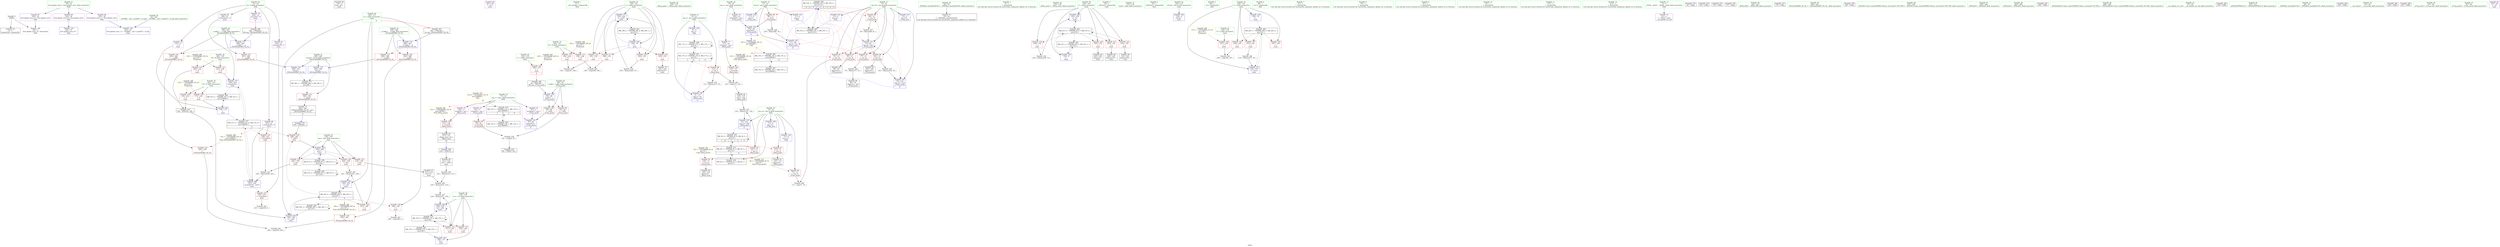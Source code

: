 digraph "SVFG" {
	label="SVFG";

	Node0x5621154bfc90 [shape=record,color=grey,label="{NodeID: 0\nNullPtr}"];
	Node0x5621154bfc90 -> Node0x5621154d77f0[style=solid];
	Node0x5621154bfc90 -> Node0x5621154dd3f0[style=solid];
	Node0x5621154d6580 [shape=record,color=red,label="{NodeID: 111\n243\<--144\n\<--R\nmain\n}"];
	Node0x5621154d6580 -> Node0x5621154de7a0[style=solid];
	Node0x5621154d4fd0 [shape=record,color=green,label="{NodeID: 28\n69\<--70\nv.addr\<--v.addr_field_insensitive\n_Z7mq_pushi\n}"];
	Node0x5621154d4fd0 -> Node0x5621154d6be0[style=solid];
	Node0x5621154d4fd0 -> Node0x5621154d6cb0[style=solid];
	Node0x5621154d4fd0 -> Node0x5621154dd760[style=solid];
	Node0x5621154dfee0 [shape=record,color=black,label="{NodeID: 388\n68 = PHI(186, )\n0th arg _Z7mq_pushi }"];
	Node0x5621154dfee0 -> Node0x5621154dd760[style=solid];
	Node0x5621154dcd50 [shape=record,color=red,label="{NodeID: 139\n295\<--294\n\<--\n_ZSt3minIiERKT_S2_S2_\n}"];
	Node0x5621154dcd50 -> Node0x5621154e4540[style=solid];
	Node0x5621154d78f0 [shape=record,color=black,label="{NodeID: 56\n135\<--9\nmain_ret\<--\nmain\n}"];
	Node0x5621154de530 [shape=record,color=blue,label="{NodeID: 167\n156\<--222\nx\<--sub\nmain\n}"];
	Node0x5621154de530 -> Node0x5621154ef170[style=dashed];
	Node0x5621154d8fe0 [shape=record,color=purple,label="{NodeID: 84\n261\<--28\n\<--.str.1\nmain\n}"];
	Node0x5621154cf3d0 [shape=record,color=green,label="{NodeID: 1\n7\<--1\n__dso_handle\<--dummyObj\nGlob }"];
	Node0x5621154d6650 [shape=record,color=red,label="{NodeID: 112\n182\<--146\n\<--N\nmain\n}"];
	Node0x5621154d6650 -> Node0x5621154e4cc0[style=solid];
	Node0x5621154d50a0 [shape=record,color=green,label="{NodeID: 29\n109\<--110\n_Z6mq_popv\<--_Z6mq_popv_field_insensitive\n}"];
	Node0x5621151ff510 [shape=record,color=black,label="{NodeID: 223\n196 = PHI(192, 194, )\n}"];
	Node0x5621151ff510 -> Node0x5621154de2c0[style=solid];
	Node0x5621154dce20 [shape=record,color=blue,label="{NodeID: 140\n8\<--9\nmq_a\<--\nGlob }"];
	Node0x5621154dce20 -> Node0x5621154f0070[style=dashed];
	Node0x5621154d79c0 [shape=record,color=black,label="{NodeID: 57\n43\<--44\n\<--_ZNSt8ios_base4InitD1Ev\nCan only get source location for instruction, argument, global var or function.}"];
	Node0x5621154edd70 [shape=record,color=black,label="{NodeID: 251\nMR_17V_4 = PHI(MR_17V_6, MR_17V_3, )\npts\{10 \}\n|{|<s2>11|<s3>11}}"];
	Node0x5621154edd70 -> Node0x5621154edd70[style=dashed];
	Node0x5621154edd70 -> Node0x5621154f0070[style=dashed];
	Node0x5621154edd70:s2 -> Node0x5621154d93b0[style=dashed,color=red];
	Node0x5621154edd70:s3 -> Node0x5621154ddc40[style=dashed,color=red];
	Node0x5621154de600 [shape=record,color=blue,label="{NodeID: 168\n227\<--229\narrayidx16\<--sub17\nmain\n}"];
	Node0x5621154de600 -> Node0x5621154dc7a0[style=dashed];
	Node0x5621154de600 -> Node0x5621154efb70[style=dashed];
	Node0x5621154d90b0 [shape=record,color=purple,label="{NodeID: 85\n324\<--30\nllvm.global_ctors_0\<--llvm.global_ctors\nGlob }"];
	Node0x5621154d90b0 -> Node0x5621154dd1f0[style=solid];
	Node0x5621154c42c0 [shape=record,color=green,label="{NodeID: 2\n9\<--1\n\<--dummyObj\nCan only get source location for instruction, argument, global var or function.}"];
	Node0x5621154f6d70 [shape=record,color=black,label="{NodeID: 279\nMR_13V_3 = PHI(MR_13V_4, MR_13V_2, )\npts\{180000 \}\n|{|<s1>8|<s2>8}}"];
	Node0x5621154f6d70 -> Node0x5621154f3080[style=dashed];
	Node0x5621154f6d70:s1 -> Node0x5621154d6d80[style=dashed,color=red];
	Node0x5621154f6d70:s2 -> Node0x5621154dd900[style=dashed,color=red];
	Node0x5621154d6720 [shape=record,color=red,label="{NodeID: 113\n189\<--146\n\<--N\nmain\n}"];
	Node0x5621154d6720 -> Node0x5621154e4b40[style=solid];
	Node0x5621154d51a0 [shape=record,color=green,label="{NodeID: 30\n125\<--126\n_Z6mq_maxv\<--_Z6mq_maxv_field_insensitive\n}"];
	Node0x5621154e2920 [shape=record,color=black,label="{NodeID: 224\n86 = PHI(87, 84, )\n}"];
	Node0x5621154dcef0 [shape=record,color=blue,label="{NodeID: 141\n11\<--9\nmq_b\<--\nGlob }"];
	Node0x5621154dcef0 -> Node0x5621154f3b70[style=dashed];
	Node0x5621154d7ac0 [shape=record,color=black,label="{NodeID: 58\n80\<--78\nidxprom\<--sub\n_Z7mq_pushi\n}"];
	Node0x5621154ee270 [shape=record,color=black,label="{NodeID: 252\nMR_4V_4 = PHI(MR_4V_6, MR_4V_3, )\npts\{14 \}\n|{|<s2>10|<s3>11|<s4>11|<s5>11}}"];
	Node0x5621154ee270 -> Node0x5621154ee270[style=dashed];
	Node0x5621154ee270 -> Node0x5621154f4f70[style=dashed];
	Node0x5621154ee270:s2 -> Node0x5621154f92e0[style=dashed,color=red];
	Node0x5621154ee270:s3 -> Node0x5621154d9620[style=dashed,color=red];
	Node0x5621154ee270:s4 -> Node0x5621154d96f0[style=dashed,color=red];
	Node0x5621154ee270:s5 -> Node0x5621154ddd10[style=dashed,color=red];
	Node0x5621154de6d0 [shape=record,color=blue,label="{NodeID: 169\n152\<--239\nj\<--inc\nmain\n}"];
	Node0x5621154de6d0 -> Node0x5621154eec70[style=dashed];
	Node0x5621154d91b0 [shape=record,color=purple,label="{NodeID: 86\n325\<--30\nllvm.global_ctors_1\<--llvm.global_ctors\nGlob }"];
	Node0x5621154d91b0 -> Node0x5621154dd2f0[style=solid];
	Node0x5621154c1d10 [shape=record,color=green,label="{NodeID: 3\n24\<--1\n_ZSt3cin\<--dummyObj\nGlob }"];
	Node0x5621154f7270 [shape=record,color=black,label="{NodeID: 280\nMR_15V_3 = PHI(MR_15V_4, MR_15V_2, )\npts\{200000 \}\n|{|<s1>8}}"];
	Node0x5621154f7270 -> Node0x5621154f3170[style=dashed];
	Node0x5621154f7270:s1 -> Node0x5621154ddb70[style=dashed,color=red];
	Node0x5621154d67f0 [shape=record,color=red,label="{NodeID: 114\n217\<--148\n\<--res\nmain\n}"];
	Node0x5621154d67f0 -> Node0x5621154e31c0[style=solid];
	Node0x5621154d52a0 [shape=record,color=green,label="{NodeID: 31\n133\<--134\nmain\<--main_field_insensitive\n}"];
	Node0x5621154e2ec0 [shape=record,color=grey,label="{NodeID: 225\n222 = Binary(221, 220, )\n}"];
	Node0x5621154e2ec0 -> Node0x5621154de530[style=solid];
	Node0x5621154dcff0 [shape=record,color=blue,label="{NodeID: 142\n13\<--9\nmq_va\<--\nGlob }"];
	Node0x5621154dcff0 -> Node0x5621154f0570[style=dashed];
	Node0x5621154d7b90 [shape=record,color=black,label="{NodeID: 59\n96\<--95\nidxprom2\<--\n_Z7mq_pushi\n}"];
	Node0x5621154de7a0 [shape=record,color=blue,label="{NodeID: 170\n246\<--243\narrayidx22\<--\nmain\n}"];
	Node0x5621154de7a0 -> Node0x5621154efb70[style=dashed];
	Node0x5621154de7a0 -> Node0x5621154f3670[style=dashed];
	Node0x5621154d92b0 [shape=record,color=purple,label="{NodeID: 87\n326\<--30\nllvm.global_ctors_2\<--llvm.global_ctors\nGlob }"];
	Node0x5621154d92b0 -> Node0x5621154dd3f0[style=solid];
	Node0x5621154c1420 [shape=record,color=green,label="{NodeID: 4\n25\<--1\n_ZSt4cout\<--dummyObj\nGlob }"];
	Node0x5621154dba50 [shape=record,color=red,label="{NodeID: 115\n263\<--148\n\<--res\nmain\n}"];
	Node0x5621154d53a0 [shape=record,color=green,label="{NodeID: 32\n136\<--137\nretval\<--retval_field_insensitive\nmain\n}"];
	Node0x5621154d53a0 -> Node0x5621154ddde0[style=solid];
	Node0x5621154e3040 [shape=record,color=grey,label="{NodeID: 226\n216 = Binary(212, 215, )\n}"];
	Node0x5621154e3040 -> Node0x5621154e31c0[style=solid];
	Node0x5621154dd0f0 [shape=record,color=blue,label="{NodeID: 143\n15\<--9\nmq_vb\<--\nGlob }"];
	Node0x5621154dd0f0 -> Node0x5621154f3b70[style=dashed];
	Node0x5621154d7c60 [shape=record,color=black,label="{NodeID: 60\n105\<--102\nidxprom5\<--\n_Z7mq_pushi\n}"];
	Node0x5621154eec70 [shape=record,color=black,label="{NodeID: 254\nMR_41V_5 = PHI(MR_41V_7, MR_41V_4, )\npts\{153 \}\n}"];
	Node0x5621154eec70 -> Node0x5621154dbde0[style=dashed];
	Node0x5621154eec70 -> Node0x5621154dbeb0[style=dashed];
	Node0x5621154eec70 -> Node0x5621154dbf80[style=dashed];
	Node0x5621154eec70 -> Node0x5621154dc050[style=dashed];
	Node0x5621154eec70 -> Node0x5621154de6d0[style=dashed];
	Node0x5621154eec70 -> Node0x5621154eec70[style=dashed];
	Node0x5621154eec70 -> Node0x5621154f1970[style=dashed];
	Node0x5621154de870 [shape=record,color=blue,label="{NodeID: 171\n150\<--250\ni\<--inc23\nmain\n}"];
	Node0x5621154de870 -> Node0x5621154dbae0[style=dashed];
	Node0x5621154de870 -> Node0x5621154dbb70[style=dashed];
	Node0x5621154de870 -> Node0x5621154dbc40[style=dashed];
	Node0x5621154de870 -> Node0x5621154dbd10[style=dashed];
	Node0x5621154de870 -> Node0x5621154de870[style=dashed];
	Node0x5621154de870 -> Node0x5621154f1470[style=dashed];
	Node0x5621154d93b0 [shape=record,color=red,label="{NodeID: 88\n112\<--8\n\<--mq_a\n_Z6mq_popv\n}"];
	Node0x5621154d93b0 -> Node0x5621154e3940[style=solid];
	Node0x5621154d93b0 -> Node0x5621154e4840[style=solid];
	Node0x5621154c14b0 [shape=record,color=green,label="{NodeID: 5\n26\<--1\n.str\<--dummyObj\nGlob }"];
	Node0x5621154f7c70 [shape=record,color=black,label="{NodeID: 282\nMR_53V_3 = PHI(MR_53V_4, MR_53V_2, )\npts\{12 16 \}\n|{|<s1>8|<s2>8|<s3>8|<s4>8|<s5>8|<s6>8|<s7>8|<s8>8|<s9>8}}"];
	Node0x5621154f7c70 -> Node0x5621154f3b70[style=dashed];
	Node0x5621154f7c70:s1 -> Node0x5621154d9480[style=dashed,color=red];
	Node0x5621154f7c70:s2 -> Node0x5621154d9890[style=dashed,color=red];
	Node0x5621154f7c70:s3 -> Node0x5621154d9960[style=dashed,color=red];
	Node0x5621154f7c70:s4 -> Node0x5621154d6970[style=dashed,color=red];
	Node0x5621154f7c70:s5 -> Node0x5621154d6a40[style=dashed,color=red];
	Node0x5621154f7c70:s6 -> Node0x5621154d6b10[style=dashed,color=red];
	Node0x5621154f7c70:s7 -> Node0x5621154dd830[style=dashed,color=red];
	Node0x5621154f7c70:s8 -> Node0x5621154dd9d0[style=dashed,color=red];
	Node0x5621154f7c70:s9 -> Node0x5621154ddaa0[style=dashed,color=red];
	Node0x5621154dbae0 [shape=record,color=red,label="{NodeID: 116\n181\<--150\n\<--i\nmain\n}"];
	Node0x5621154dbae0 -> Node0x5621154e4cc0[style=solid];
	Node0x5621154d5470 [shape=record,color=green,label="{NodeID: 33\n138\<--139\nT\<--T_field_insensitive\nmain\n}"];
	Node0x5621154d5470 -> Node0x5621154d6ff0[style=solid];
	Node0x5621154e31c0 [shape=record,color=grey,label="{NodeID: 227\n218 = Binary(217, 216, )\n}"];
	Node0x5621154e31c0 -> Node0x5621154de460[style=solid];
	Node0x5621154dd1f0 [shape=record,color=blue,label="{NodeID: 144\n324\<--31\nllvm.global_ctors_0\<--\nGlob }"];
	Node0x5621154d7d30 [shape=record,color=black,label="{NodeID: 61\n116\<--115\nidxprom\<--\n_Z6mq_popv\n}"];
	Node0x5621154ef170 [shape=record,color=black,label="{NodeID: 255\nMR_45V_5 = PHI(MR_45V_6, MR_45V_4, )\npts\{157 \}\n|{|<s6>9}}"];
	Node0x5621154ef170 -> Node0x5621154dc1f0[style=dashed];
	Node0x5621154ef170 -> Node0x5621154dc2c0[style=dashed];
	Node0x5621154ef170 -> Node0x5621154dc600[style=dashed];
	Node0x5621154ef170 -> Node0x5621154de2c0[style=dashed];
	Node0x5621154ef170 -> Node0x5621154de530[style=dashed];
	Node0x5621154ef170 -> Node0x5621154f1e70[style=dashed];
	Node0x5621154ef170:s6 -> Node0x5621154f8e50[style=dashed,color=red];
	Node0x5621154de940 [shape=record,color=blue,label="{NodeID: 172\n140\<--274\nt\<--inc31\nmain\n}"];
	Node0x5621154de940 -> Node0x5621154f0a70[style=dashed];
	Node0x5621154d9480 [shape=record,color=red,label="{NodeID: 89\n99\<--11\n\<--mq_b\n_Z7mq_pushi\n}"];
	Node0x5621154d9480 -> Node0x5621154ddb70[style=solid];
	Node0x5621154d9480 -> Node0x5621154e34c0[style=solid];
	Node0x5621154d3d50 [shape=record,color=green,label="{NodeID: 6\n28\<--1\n.str.1\<--dummyObj\nGlob }"];
	Node0x5621154dbb70 [shape=record,color=red,label="{NodeID: 117\n188\<--150\n\<--i\nmain\n}"];
	Node0x5621154dbb70 -> Node0x5621154e4b40[style=solid];
	Node0x5621154d5540 [shape=record,color=green,label="{NodeID: 34\n140\<--141\nt\<--t_field_insensitive\nmain\n}"];
	Node0x5621154d5540 -> Node0x5621154d70c0[style=solid];
	Node0x5621154d5540 -> Node0x5621154d6170[style=solid];
	Node0x5621154d5540 -> Node0x5621154d6240[style=solid];
	Node0x5621154d5540 -> Node0x5621154ddeb0[style=solid];
	Node0x5621154d5540 -> Node0x5621154de940[style=solid];
	Node0x5621154e3340 [shape=record,color=grey,label="{NodeID: 228\n78 = Binary(77, 79, )\n}"];
	Node0x5621154e3340 -> Node0x5621154d7ac0[style=solid];
	Node0x5621154dd2f0 [shape=record,color=blue,label="{NodeID: 145\n325\<--32\nllvm.global_ctors_1\<--_GLOBAL__sub_I_msg555_1_0.cpp\nGlob }"];
	Node0x5621154d7e00 [shape=record,color=black,label="{NodeID: 62\n120\<--119\nconv\<--cmp\n_Z6mq_popv\n}"];
	Node0x5621154d7e00 -> Node0x5621154e3dc0[style=solid];
	Node0x5621154ef670 [shape=record,color=black,label="{NodeID: 256\nMR_47V_4 = PHI(MR_47V_5, MR_47V_3, )\npts\{159 \}\n}"];
	Node0x5621154ef670 -> Node0x5621154de390[style=dashed];
	Node0x5621154ef670 -> Node0x5621154ef670[style=dashed];
	Node0x5621154ef670 -> Node0x5621154f2370[style=dashed];
	Node0x5621154dea10 [shape=record,color=blue,label="{NodeID: 173\n286\<--282\n__a.addr\<--__a\n_ZSt3minIiERKT_S2_S2_\n}"];
	Node0x5621154dea10 -> Node0x5621154dc940[style=dashed];
	Node0x5621154dea10 -> Node0x5621154dca10[style=dashed];
	Node0x5621154d9550 [shape=record,color=red,label="{NodeID: 90\n73\<--13\n\<--mq_va\n_Z7mq_pushi\n}"];
	Node0x5621154d9550 -> Node0x5621154e4e40[style=solid];
	Node0x5621154d3de0 [shape=record,color=green,label="{NodeID: 7\n31\<--1\n\<--dummyObj\nCan only get source location for instruction, argument, global var or function.}"];
	Node0x5621154dbc40 [shape=record,color=red,label="{NodeID: 118\n244\<--150\n\<--i\nmain\n}"];
	Node0x5621154dbc40 -> Node0x5621154d8480[style=solid];
	Node0x5621154d5610 [shape=record,color=green,label="{NodeID: 35\n142\<--143\nE\<--E_field_insensitive\nmain\n}"];
	Node0x5621154d5610 -> Node0x5621154d6310[style=solid];
	Node0x5621154d5610 -> Node0x5621154d63e0[style=solid];
	Node0x5621154e34c0 [shape=record,color=grey,label="{NodeID: 229\n100 = Binary(99, 79, )\n}"];
	Node0x5621154e34c0 -> Node0x5621154dd9d0[style=solid];
	Node0x5621154dd3f0 [shape=record,color=blue, style = dotted,label="{NodeID: 146\n326\<--3\nllvm.global_ctors_2\<--dummyVal\nGlob }"];
	Node0x5621154d7ed0 [shape=record,color=black,label="{NodeID: 63\n129\<--128\nidxprom\<--\n_Z6mq_maxv\n}"];
	Node0x5621154efb70 [shape=record,color=black,label="{NodeID: 257\nMR_51V_5 = PHI(MR_51V_6, MR_51V_4, )\npts\{230000 \}\n|{|<s4>9}}"];
	Node0x5621154efb70 -> Node0x5621154dc600[style=dashed];
	Node0x5621154efb70 -> Node0x5621154dc6d0[style=dashed];
	Node0x5621154efb70 -> Node0x5621154de600[style=dashed];
	Node0x5621154efb70 -> Node0x5621154de7a0[style=dashed];
	Node0x5621154efb70:s4 -> Node0x5621154f9040[style=dashed,color=red];
	Node0x5621154deae0 [shape=record,color=blue,label="{NodeID: 174\n288\<--283\n__b.addr\<--__b\n_ZSt3minIiERKT_S2_S2_\n}"];
	Node0x5621154deae0 -> Node0x5621154dcae0[style=dashed];
	Node0x5621154deae0 -> Node0x5621154dcbb0[style=dashed];
	Node0x5621154d9620 [shape=record,color=red,label="{NodeID: 91\n115\<--13\n\<--mq_va\n_Z6mq_popv\n}"];
	Node0x5621154d9620 -> Node0x5621154d7d30[style=solid];
	Node0x5621154d3e70 [shape=record,color=green,label="{NodeID: 8\n79\<--1\n\<--dummyObj\nCan only get source location for instruction, argument, global var or function.}"];
	Node0x5621154f8d70 [shape=record,color=yellow,style=double,label="{NodeID: 285\n15V_1 = ENCHI(MR_15V_0)\npts\{200000 \}\nFun[_Z6mq_popv]}"];
	Node0x5621154f8d70 -> Node0x5621154d6e50[style=dashed];
	Node0x5621154dbd10 [shape=record,color=red,label="{NodeID: 119\n249\<--150\n\<--i\nmain\n}"];
	Node0x5621154dbd10 -> Node0x5621154e3c40[style=solid];
	Node0x5621154d56e0 [shape=record,color=green,label="{NodeID: 36\n144\<--145\nR\<--R_field_insensitive\nmain\n}"];
	Node0x5621154d56e0 -> Node0x5621154d64b0[style=solid];
	Node0x5621154d56e0 -> Node0x5621154d6580[style=solid];
	Node0x5621154e3640 [shape=record,color=grey,label="{NodeID: 230\n103 = Binary(102, 79, )\n}"];
	Node0x5621154e3640 -> Node0x5621154ddaa0[style=solid];
	Node0x5621154dd4f0 [shape=record,color=blue,label="{NodeID: 147\n15\<--9\nmq_vb\<--\n_Z7mq_initv\n}"];
	Node0x5621154d7fa0 [shape=record,color=black,label="{NodeID: 64\n127\<--131\n_Z6mq_maxv_ret\<--\n_Z6mq_maxv\n|{<s0>10}}"];
	Node0x5621154d7fa0:s0 -> Node0x562115510bd0[style=solid,color=blue];
	Node0x5621154f0070 [shape=record,color=black,label="{NodeID: 258\nMR_17V_2 = PHI(MR_17V_3, MR_17V_1, )\npts\{10 \}\n}"];
	Node0x5621154f0070 -> Node0x5621154edd70[style=dashed];
	Node0x5621154f0070 -> Node0x5621154f0070[style=dashed];
	Node0x5621154debb0 [shape=record,color=blue,label="{NodeID: 175\n284\<--298\nretval\<--\n_ZSt3minIiERKT_S2_S2_\n}"];
	Node0x5621154debb0 -> Node0x5621154f4570[style=dashed];
	Node0x5621154d96f0 [shape=record,color=red,label="{NodeID: 92\n121\<--13\n\<--mq_va\n_Z6mq_popv\n}"];
	Node0x5621154d96f0 -> Node0x5621154e3dc0[style=solid];
	Node0x5621154d3f00 [shape=record,color=green,label="{NodeID: 9\n87\<--1\n\<--dummyObj\nCan only get source location for instruction, argument, global var or function.}"];
	Node0x5621154f8e50 [shape=record,color=yellow,style=double,label="{NodeID: 286\n45V_1 = ENCHI(MR_45V_0)\npts\{157 \}\nFun[_ZSt3minIiERKT_S2_S2_]}"];
	Node0x5621154f8e50 -> Node0x5621154dcc80[style=dashed];
	Node0x5621154dbde0 [shape=record,color=red,label="{NodeID: 120\n202\<--152\n\<--j\nmain\n}"];
	Node0x5621154dbde0 -> Node0x5621154d8070[style=solid];
	Node0x5621154d57b0 [shape=record,color=green,label="{NodeID: 37\n146\<--147\nN\<--N_field_insensitive\nmain\n}"];
	Node0x5621154d57b0 -> Node0x5621154d6650[style=solid];
	Node0x5621154d57b0 -> Node0x5621154d6720[style=solid];
	Node0x5621154e37c0 [shape=record,color=grey,label="{NodeID: 231\n229 = Binary(228, 224, )\n}"];
	Node0x5621154e37c0 -> Node0x5621154de600[style=solid];
	Node0x5621154dd5c0 [shape=record,color=blue,label="{NodeID: 148\n13\<--9\nmq_va\<--\n_Z7mq_initv\n}"];
	Node0x5621154d8070 [shape=record,color=black,label="{NodeID: 65\n203\<--202\nidxprom\<--\nmain\n}"];
	Node0x5621154f0570 [shape=record,color=black,label="{NodeID: 259\nMR_4V_2 = PHI(MR_4V_3, MR_4V_1, )\npts\{14 \}\n}"];
	Node0x5621154f0570 -> Node0x5621154f4f70[style=dashed];
	Node0x5621154dec80 [shape=record,color=blue,label="{NodeID: 176\n284\<--301\nretval\<--\n_ZSt3minIiERKT_S2_S2_\n}"];
	Node0x5621154dec80 -> Node0x5621154f4570[style=dashed];
	Node0x5621154d97c0 [shape=record,color=red,label="{NodeID: 93\n128\<--13\n\<--mq_va\n_Z6mq_maxv\n}"];
	Node0x5621154d97c0 -> Node0x5621154d7ed0[style=solid];
	Node0x5621154d3f90 [shape=record,color=green,label="{NodeID: 10\n91\<--1\n\<--dummyObj\nCan only get source location for instruction, argument, global var or function.}"];
	Node0x5621154fee70 [shape=record,color=yellow,style=double,label="{NodeID: 370\n13V_4 = CSCHI(MR_13V_3)\npts\{180000 \}\nCS[]|{|<s1>10}}"];
	Node0x5621154fee70 -> Node0x5621154f6d70[style=dashed];
	Node0x5621154fee70:s1 -> Node0x5621154f93f0[style=dashed,color=red];
	Node0x5621154dbeb0 [shape=record,color=red,label="{NodeID: 121\n225\<--152\n\<--j\nmain\n}"];
	Node0x5621154dbeb0 -> Node0x5621154d82e0[style=solid];
	Node0x5621154d5880 [shape=record,color=green,label="{NodeID: 38\n148\<--149\nres\<--res_field_insensitive\nmain\n}"];
	Node0x5621154d5880 -> Node0x5621154d67f0[style=solid];
	Node0x5621154d5880 -> Node0x5621154dba50[style=solid];
	Node0x5621154d5880 -> Node0x5621154de050[style=solid];
	Node0x5621154d5880 -> Node0x5621154de460[style=solid];
	Node0x5621154f2980 [shape=record,color=yellow,style=double,label="{NodeID: 315\n4V_1 = ENCHI(MR_4V_0)\npts\{14 \}\nFun[_Z7mq_pushi]}"];
	Node0x5621154f2980 -> Node0x5621154d9550[style=dashed];
	Node0x5621154e3940 [shape=record,color=grey,label="{NodeID: 232\n113 = Binary(112, 79, )\n}"];
	Node0x5621154e3940 -> Node0x5621154ddc40[style=solid];
	Node0x5621154dd690 [shape=record,color=blue,label="{NodeID: 149\n11\<--9\nmq_b\<--\n_Z7mq_initv\n}"];
	Node0x5621154d8140 [shape=record,color=black,label="{NodeID: 66\n211\<--210\nconv\<--call12\nmain\n}"];
	Node0x5621154d8140 -> Node0x5621154e3f40[style=solid];
	Node0x5621154f0a70 [shape=record,color=black,label="{NodeID: 260\nMR_29V_3 = PHI(MR_29V_4, MR_29V_2, )\npts\{141 \}\n}"];
	Node0x5621154f0a70 -> Node0x5621154d70c0[style=dashed];
	Node0x5621154f0a70 -> Node0x5621154d6170[style=dashed];
	Node0x5621154f0a70 -> Node0x5621154d6240[style=dashed];
	Node0x5621154f0a70 -> Node0x5621154de940[style=dashed];
	Node0x5621154d9890 [shape=record,color=red,label="{NodeID: 94\n74\<--15\n\<--mq_vb\n_Z7mq_pushi\n}"];
	Node0x5621154d9890 -> Node0x5621154e4e40[style=solid];
	Node0x5621154d4020 [shape=record,color=green,label="{NodeID: 11\n177\<--1\n\<--dummyObj\nCan only get source location for instruction, argument, global var or function.}"];
	Node0x5621154fefd0 [shape=record,color=yellow,style=double,label="{NodeID: 371\n15V_4 = CSCHI(MR_15V_3)\npts\{200000 \}\nCS[]|{|<s1>11}}"];
	Node0x5621154fefd0 -> Node0x5621154f7270[style=dashed];
	Node0x5621154fefd0:s1 -> Node0x5621154f8d70[style=dashed,color=red];
	Node0x5621154f9040 [shape=record,color=yellow,style=double,label="{NodeID: 288\n51V_1 = ENCHI(MR_51V_0)\npts\{230000 \}\nFun[_ZSt3minIiERKT_S2_S2_]}"];
	Node0x5621154f9040 -> Node0x5621154dcd50[style=dashed];
	Node0x5621154dbf80 [shape=record,color=red,label="{NodeID: 122\n231\<--152\n\<--j\nmain\n}"];
	Node0x5621154dbf80 -> Node0x5621154d83b0[style=solid];
	Node0x5621154d5950 [shape=record,color=green,label="{NodeID: 39\n150\<--151\ni\<--i_field_insensitive\nmain\n}"];
	Node0x5621154d5950 -> Node0x5621154dbae0[style=solid];
	Node0x5621154d5950 -> Node0x5621154dbb70[style=solid];
	Node0x5621154d5950 -> Node0x5621154dbc40[style=solid];
	Node0x5621154d5950 -> Node0x5621154dbd10[style=solid];
	Node0x5621154d5950 -> Node0x5621154de120[style=solid];
	Node0x5621154d5950 -> Node0x5621154de870[style=solid];
	Node0x5621154e3ac0 [shape=record,color=grey,label="{NodeID: 233\n239 = Binary(238, 79, )\n}"];
	Node0x5621154e3ac0 -> Node0x5621154de6d0[style=solid];
	Node0x5621154dd760 [shape=record,color=blue,label="{NodeID: 150\n69\<--68\nv.addr\<--v\n_Z7mq_pushi\n}"];
	Node0x5621154dd760 -> Node0x5621154d6be0[style=dashed];
	Node0x5621154dd760 -> Node0x5621154d6cb0[style=dashed];
	Node0x5621154d8210 [shape=record,color=black,label="{NodeID: 67\n215\<--214\nconv13\<--\nmain\n}"];
	Node0x5621154d8210 -> Node0x5621154e3040[style=solid];
	Node0x5621154f0f70 [shape=record,color=black,label="{NodeID: 261\nMR_37V_2 = PHI(MR_37V_4, MR_37V_1, )\npts\{149 \}\n}"];
	Node0x5621154f0f70 -> Node0x5621154de050[style=dashed];
	Node0x5621154d9960 [shape=record,color=red,label="{NodeID: 95\n77\<--15\n\<--mq_vb\n_Z7mq_pushi\n}"];
	Node0x5621154d9960 -> Node0x5621154e3340[style=solid];
	Node0x5621154d40b0 [shape=record,color=green,label="{NodeID: 12\n213\<--1\n\<--dummyObj\nCan only get source location for instruction, argument, global var or function.}"];
	Node0x5621154dc050 [shape=record,color=red,label="{NodeID: 123\n238\<--152\n\<--j\nmain\n}"];
	Node0x5621154dc050 -> Node0x5621154e3ac0[style=solid];
	Node0x5621154d5a20 [shape=record,color=green,label="{NodeID: 40\n152\<--153\nj\<--j_field_insensitive\nmain\n}"];
	Node0x5621154d5a20 -> Node0x5621154dbde0[style=solid];
	Node0x5621154d5a20 -> Node0x5621154dbeb0[style=solid];
	Node0x5621154d5a20 -> Node0x5621154dbf80[style=solid];
	Node0x5621154d5a20 -> Node0x5621154dc050[style=solid];
	Node0x5621154d5a20 -> Node0x5621154de1f0[style=solid];
	Node0x5621154d5a20 -> Node0x5621154de6d0[style=solid];
	Node0x5621154e3c40 [shape=record,color=grey,label="{NodeID: 234\n250 = Binary(249, 79, )\n}"];
	Node0x5621154e3c40 -> Node0x5621154de870[style=solid];
	Node0x5621154dd830 [shape=record,color=blue,label="{NodeID: 151\n15\<--90\nmq_vb\<--dec\n_Z7mq_pushi\n}"];
	Node0x5621154dd830 -> Node0x5621154d9890[style=dashed];
	Node0x5621154dd830 -> Node0x5621154d9960[style=dashed];
	Node0x5621154dd830 -> Node0x5621154d6970[style=dashed];
	Node0x5621154dd830 -> Node0x5621154d6a40[style=dashed];
	Node0x5621154dd830 -> Node0x5621154d6b10[style=dashed];
	Node0x5621154dd830 -> Node0x5621154dd830[style=dashed];
	Node0x5621154dd830 -> Node0x5621154ddaa0[style=dashed];
	Node0x5621154d82e0 [shape=record,color=black,label="{NodeID: 68\n226\<--225\nidxprom15\<--\nmain\n}"];
	Node0x5621154f1470 [shape=record,color=black,label="{NodeID: 262\nMR_39V_2 = PHI(MR_39V_4, MR_39V_1, )\npts\{151 \}\n}"];
	Node0x5621154f1470 -> Node0x5621154de120[style=dashed];
	Node0x5621154d6970 [shape=record,color=red,label="{NodeID: 96\n89\<--15\n\<--mq_vb\n_Z7mq_pushi\n}"];
	Node0x5621154d6970 -> Node0x5621154e40c0[style=solid];
	Node0x5621154d4140 [shape=record,color=green,label="{NodeID: 13\n4\<--6\n_ZStL8__ioinit\<--_ZStL8__ioinit_field_insensitive\nGlob }"];
	Node0x5621154d4140 -> Node0x5621154d8620[style=solid];
	Node0x5621155103e0 [shape=record,color=black,label="{NodeID: 373\n42 = PHI()\n}"];
	Node0x5621154dc120 [shape=record,color=red,label="{NodeID: 124\n186\<--154\n\<--v\nmain\n|{<s0>8}}"];
	Node0x5621154dc120:s0 -> Node0x5621154dfee0[style=solid,color=red];
	Node0x5621154d5af0 [shape=record,color=green,label="{NodeID: 41\n154\<--155\nv\<--v_field_insensitive\nmain\n}"];
	Node0x5621154d5af0 -> Node0x5621154dc120[style=solid];
	Node0x5621154e3dc0 [shape=record,color=grey,label="{NodeID: 235\n122 = Binary(121, 120, )\n}"];
	Node0x5621154e3dc0 -> Node0x5621154ddd10[style=solid];
	Node0x5621154dd900 [shape=record,color=blue,label="{NodeID: 152\n97\<--94\narrayidx3\<--\n_Z7mq_pushi\n|{<s0>8}}"];
	Node0x5621154dd900:s0 -> Node0x5621154fee70[style=dashed,color=blue];
	Node0x5621154d83b0 [shape=record,color=black,label="{NodeID: 69\n232\<--231\nidxprom18\<--\nmain\n}"];
	Node0x5621154f1970 [shape=record,color=black,label="{NodeID: 263\nMR_41V_2 = PHI(MR_41V_4, MR_41V_1, )\npts\{153 \}\n}"];
	Node0x5621154f1970 -> Node0x5621154de1f0[style=dashed];
	Node0x5621154d6a40 [shape=record,color=red,label="{NodeID: 97\n95\<--15\n\<--mq_vb\n_Z7mq_pushi\n}"];
	Node0x5621154d6a40 -> Node0x5621154d7b90[style=solid];
	Node0x5621154d41d0 [shape=record,color=green,label="{NodeID: 14\n8\<--10\nmq_a\<--mq_a_field_insensitive\nGlob }"];
	Node0x5621154d41d0 -> Node0x5621154d93b0[style=solid];
	Node0x5621154d41d0 -> Node0x5621154dce20[style=solid];
	Node0x5621154d41d0 -> Node0x5621154ddc40[style=solid];
	Node0x5621155104e0 [shape=record,color=black,label="{NodeID: 374\n161 = PHI()\n}"];
	Node0x5621154f92e0 [shape=record,color=yellow,style=double,label="{NodeID: 291\n4V_1 = ENCHI(MR_4V_0)\npts\{14 \}\nFun[_Z6mq_maxv]}"];
	Node0x5621154f92e0 -> Node0x5621154d97c0[style=dashed];
	Node0x5621154dc1f0 [shape=record,color=red,label="{NodeID: 125\n199\<--156\n\<--x\nmain\n}"];
	Node0x5621154dc1f0 -> Node0x5621154e4fc0[style=solid];
	Node0x5621154d5bc0 [shape=record,color=green,label="{NodeID: 42\n156\<--157\nx\<--x_field_insensitive\nmain\n|{|<s4>9}}"];
	Node0x5621154d5bc0 -> Node0x5621154dc1f0[style=solid];
	Node0x5621154d5bc0 -> Node0x5621154dc2c0[style=solid];
	Node0x5621154d5bc0 -> Node0x5621154de2c0[style=solid];
	Node0x5621154d5bc0 -> Node0x5621154de530[style=solid];
	Node0x5621154d5bc0:s4 -> Node0x5621154dfda0[style=solid,color=red];
	Node0x5621154e3f40 [shape=record,color=grey,label="{NodeID: 236\n212 = Binary(213, 211, )\n}"];
	Node0x5621154e3f40 -> Node0x5621154e3040[style=solid];
	Node0x5621154dd9d0 [shape=record,color=blue,label="{NodeID: 153\n11\<--100\nmq_b\<--inc\n_Z7mq_pushi\n|{<s0>8}}"];
	Node0x5621154dd9d0:s0 -> Node0x5621154f7c70[style=dashed,color=blue];
	Node0x5621154d8480 [shape=record,color=black,label="{NodeID: 70\n245\<--244\nidxprom21\<--\nmain\n}"];
	Node0x5621154f1e70 [shape=record,color=black,label="{NodeID: 264\nMR_45V_2 = PHI(MR_45V_3, MR_45V_1, )\npts\{157 \}\n}"];
	Node0x5621154f1e70 -> Node0x5621154de2c0[style=dashed];
	Node0x5621154f1e70 -> Node0x5621154f1e70[style=dashed];
	Node0x5621154d6b10 [shape=record,color=red,label="{NodeID: 98\n102\<--15\n\<--mq_vb\n_Z7mq_pushi\n}"];
	Node0x5621154d6b10 -> Node0x5621154d7c60[style=solid];
	Node0x5621154d6b10 -> Node0x5621154e3640[style=solid];
	Node0x5621154d42d0 [shape=record,color=green,label="{NodeID: 15\n11\<--12\nmq_b\<--mq_b_field_insensitive\nGlob }"];
	Node0x5621154d42d0 -> Node0x5621154d9480[style=solid];
	Node0x5621154d42d0 -> Node0x5621154dcef0[style=solid];
	Node0x5621154d42d0 -> Node0x5621154dd690[style=solid];
	Node0x5621154d42d0 -> Node0x5621154dd9d0[style=solid];
	Node0x5621155105e0 [shape=record,color=black,label="{NodeID: 375\n170 = PHI()\n}"];
	Node0x5621154f93f0 [shape=record,color=yellow,style=double,label="{NodeID: 292\n13V_1 = ENCHI(MR_13V_0)\npts\{180000 \}\nFun[_Z6mq_maxv]}"];
	Node0x5621154f93f0 -> Node0x5621154d6f20[style=dashed];
	Node0x5621154dc2c0 [shape=record,color=red,label="{NodeID: 126\n221\<--156\n\<--x\nmain\n}"];
	Node0x5621154dc2c0 -> Node0x5621154e2ec0[style=solid];
	Node0x5621154d5c90 [shape=record,color=green,label="{NodeID: 43\n158\<--159\namt\<--amt_field_insensitive\nmain\n}"];
	Node0x5621154d5c90 -> Node0x5621154dc390[style=solid];
	Node0x5621154d5c90 -> Node0x5621154dc460[style=solid];
	Node0x5621154d5c90 -> Node0x5621154dc530[style=solid];
	Node0x5621154d5c90 -> Node0x5621154de390[style=solid];
	Node0x5621154e40c0 [shape=record,color=grey,label="{NodeID: 237\n90 = Binary(89, 91, )\n}"];
	Node0x5621154e40c0 -> Node0x5621154dd830[style=solid];
	Node0x5621154ddaa0 [shape=record,color=blue,label="{NodeID: 154\n15\<--103\nmq_vb\<--inc4\n_Z7mq_pushi\n|{<s0>8}}"];
	Node0x5621154ddaa0:s0 -> Node0x5621154f7c70[style=dashed,color=blue];
	Node0x5621154d8550 [shape=record,color=black,label="{NodeID: 71\n281\<--304\n_ZSt3minIiERKT_S2_S2__ret\<--\n_ZSt3minIiERKT_S2_S2_\n|{<s0>9}}"];
	Node0x5621154d8550:s0 -> Node0x5621155109e0[style=solid,color=blue];
	Node0x5621154f2370 [shape=record,color=black,label="{NodeID: 265\nMR_47V_2 = PHI(MR_47V_3, MR_47V_1, )\npts\{159 \}\n}"];
	Node0x5621154f2370 -> Node0x5621154ef670[style=dashed];
	Node0x5621154f2370 -> Node0x5621154f2370[style=dashed];
	Node0x5621154d6be0 [shape=record,color=red,label="{NodeID: 99\n83\<--69\n\<--v.addr\n_Z7mq_pushi\n}"];
	Node0x5621154d6be0 -> Node0x5621154e43c0[style=solid];
	Node0x5621154d43d0 [shape=record,color=green,label="{NodeID: 16\n13\<--14\nmq_va\<--mq_va_field_insensitive\nGlob }"];
	Node0x5621154d43d0 -> Node0x5621154d9550[style=solid];
	Node0x5621154d43d0 -> Node0x5621154d9620[style=solid];
	Node0x5621154d43d0 -> Node0x5621154d96f0[style=solid];
	Node0x5621154d43d0 -> Node0x5621154d97c0[style=solid];
	Node0x5621154d43d0 -> Node0x5621154dcff0[style=solid];
	Node0x5621154d43d0 -> Node0x5621154dd5c0[style=solid];
	Node0x5621154d43d0 -> Node0x5621154ddd10[style=solid];
	Node0x562115510740 [shape=record,color=black,label="{NodeID: 376\n171 = PHI()\n}"];
	Node0x5621154dc390 [shape=record,color=red,label="{NodeID: 127\n214\<--158\n\<--amt\nmain\n}"];
	Node0x5621154dc390 -> Node0x5621154d8210[style=solid];
	Node0x5621154d5d60 [shape=record,color=green,label="{NodeID: 44\n162\<--163\n_ZNSirsERi\<--_ZNSirsERi_field_insensitive\n}"];
	Node0x5621154e4240 [shape=record,color=grey,label="{NodeID: 238\n274 = Binary(273, 79, )\n}"];
	Node0x5621154e4240 -> Node0x5621154de940[style=solid];
	Node0x5621154ddb70 [shape=record,color=blue,label="{NodeID: 155\n106\<--99\narrayidx6\<--\n_Z7mq_pushi\n|{<s0>8}}"];
	Node0x5621154ddb70:s0 -> Node0x5621154fefd0[style=dashed,color=blue];
	Node0x5621154d8620 [shape=record,color=purple,label="{NodeID: 72\n41\<--4\n\<--_ZStL8__ioinit\n__cxx_global_var_init\n}"];
	Node0x5621154f3080 [shape=record,color=black,label="{NodeID: 266\nMR_13V_2 = PHI(MR_13V_3, MR_13V_1, )\npts\{180000 \}\n}"];
	Node0x5621154f3080 -> Node0x5621154f6d70[style=dashed];
	Node0x5621154d6cb0 [shape=record,color=red,label="{NodeID: 100\n94\<--69\n\<--v.addr\n_Z7mq_pushi\n}"];
	Node0x5621154d6cb0 -> Node0x5621154dd900[style=solid];
	Node0x5621154d44d0 [shape=record,color=green,label="{NodeID: 17\n15\<--16\nmq_vb\<--mq_vb_field_insensitive\nGlob }"];
	Node0x5621154d44d0 -> Node0x5621154d9890[style=solid];
	Node0x5621154d44d0 -> Node0x5621154d9960[style=solid];
	Node0x5621154d44d0 -> Node0x5621154d6970[style=solid];
	Node0x5621154d44d0 -> Node0x5621154d6a40[style=solid];
	Node0x5621154d44d0 -> Node0x5621154d6b10[style=solid];
	Node0x5621154d44d0 -> Node0x5621154dd0f0[style=solid];
	Node0x5621154d44d0 -> Node0x5621154dd4f0[style=solid];
	Node0x5621154d44d0 -> Node0x5621154dd830[style=solid];
	Node0x5621154d44d0 -> Node0x5621154ddaa0[style=solid];
	Node0x562115510840 [shape=record,color=black,label="{NodeID: 377\n172 = PHI()\n}"];
	Node0x5621154dc460 [shape=record,color=red,label="{NodeID: 128\n220\<--158\n\<--amt\nmain\n}"];
	Node0x5621154dc460 -> Node0x5621154e2ec0[style=solid];
	Node0x5621154d5e60 [shape=record,color=green,label="{NodeID: 45\n206\<--207\n_ZSt3minIiERKT_S2_S2_\<--_ZSt3minIiERKT_S2_S2__field_insensitive\n}"];
	Node0x5621154e43c0 [shape=record,color=grey,label="{NodeID: 239\n84 = cmp(82, 83, )\n}"];
	Node0x5621154e43c0 -> Node0x5621154e2920[style=solid];
	Node0x5621154ddc40 [shape=record,color=blue,label="{NodeID: 156\n8\<--113\nmq_a\<--inc\n_Z6mq_popv\n|{<s0>11}}"];
	Node0x5621154ddc40:s0 -> Node0x5621154edd70[style=dashed,color=blue];
	Node0x5621154d86f0 [shape=record,color=purple,label="{NodeID: 73\n81\<--17\narrayidx\<--mq_v\n_Z7mq_pushi\n}"];
	Node0x5621154d86f0 -> Node0x5621154d6d80[style=solid];
	Node0x5621154f3170 [shape=record,color=black,label="{NodeID: 267\nMR_15V_2 = PHI(MR_15V_3, MR_15V_1, )\npts\{200000 \}\n}"];
	Node0x5621154f3170 -> Node0x5621154f7270[style=dashed];
	Node0x5621154d6d80 [shape=record,color=red,label="{NodeID: 101\n82\<--81\n\<--arrayidx\n_Z7mq_pushi\n}"];
	Node0x5621154d6d80 -> Node0x5621154e43c0[style=solid];
	Node0x5621154d45d0 [shape=record,color=green,label="{NodeID: 18\n17\<--18\nmq_v\<--mq_v_field_insensitive\nGlob }"];
	Node0x5621154d45d0 -> Node0x5621154d86f0[style=solid];
	Node0x5621154d45d0 -> Node0x5621154d87c0[style=solid];
	Node0x5621154d45d0 -> Node0x5621154d8890[style=solid];
	Node0x562115510910 [shape=record,color=black,label="{NodeID: 378\n185 = PHI()\n}"];
	Node0x5621154dc530 [shape=record,color=red,label="{NodeID: 129\n224\<--158\n\<--amt\nmain\n}"];
	Node0x5621154dc530 -> Node0x5621154e37c0[style=solid];
	Node0x5621154d5f60 [shape=record,color=green,label="{NodeID: 46\n255\<--256\n_ZStlsISt11char_traitsIcEERSt13basic_ostreamIcT_ES5_PKc\<--_ZStlsISt11char_traitsIcEERSt13basic_ostreamIcT_ES5_PKc_field_insensitive\n}"];
	Node0x5621154e4540 [shape=record,color=grey,label="{NodeID: 240\n296 = cmp(293, 295, )\n}"];
	Node0x5621154ddd10 [shape=record,color=blue,label="{NodeID: 157\n13\<--122\nmq_va\<--add\n_Z6mq_popv\n|{<s0>11}}"];
	Node0x5621154ddd10:s0 -> Node0x5621154ee270[style=dashed,color=blue];
	Node0x5621154d87c0 [shape=record,color=purple,label="{NodeID: 74\n97\<--17\narrayidx3\<--mq_v\n_Z7mq_pushi\n}"];
	Node0x5621154d87c0 -> Node0x5621154dd900[style=solid];
	Node0x5621154f3670 [shape=record,color=black,label="{NodeID: 268\nMR_51V_2 = PHI(MR_51V_4, MR_51V_1, )\npts\{230000 \}\n}"];
	Node0x5621154f3670 -> Node0x5621154ddf80[style=dashed];
	Node0x5621154d6e50 [shape=record,color=red,label="{NodeID: 102\n118\<--117\n\<--arrayidx\n_Z6mq_popv\n}"];
	Node0x5621154d6e50 -> Node0x5621154e4840[style=solid];
	Node0x5621154d46d0 [shape=record,color=green,label="{NodeID: 19\n19\<--20\nmq_i\<--mq_i_field_insensitive\nGlob }"];
	Node0x5621154d46d0 -> Node0x5621154d8960[style=solid];
	Node0x5621154d46d0 -> Node0x5621154d8a30[style=solid];
	Node0x5621155109e0 [shape=record,color=black,label="{NodeID: 379\n205 = PHI(281, )\n}"];
	Node0x5621155109e0 -> Node0x5621154dc600[style=solid];
	Node0x5621154f97a0 [shape=record,color=yellow,style=double,label="{NodeID: 296\n27V_1 = ENCHI(MR_27V_0)\npts\{139 \}\nFun[main]}"];
	Node0x5621154f97a0 -> Node0x5621154d6ff0[style=dashed];
	Node0x5621154dc600 [shape=record,color=red,label="{NodeID: 130\n208\<--205\n\<--call11\nmain\n}"];
	Node0x5621154dc600 -> Node0x5621154de390[style=solid];
	Node0x5621154d6060 [shape=record,color=green,label="{NodeID: 47\n259\<--260\n_ZNSolsEi\<--_ZNSolsEi_field_insensitive\n}"];
	Node0x5621154e46c0 [shape=record,color=grey,label="{NodeID: 241\n168 = cmp(166, 167, )\n}"];
	Node0x5621154ddde0 [shape=record,color=blue,label="{NodeID: 158\n136\<--9\nretval\<--\nmain\n}"];
	Node0x5621154d8890 [shape=record,color=purple,label="{NodeID: 75\n130\<--17\narrayidx\<--mq_v\n_Z6mq_maxv\n}"];
	Node0x5621154d8890 -> Node0x5621154d6f20[style=solid];
	Node0x5621154f3b70 [shape=record,color=black,label="{NodeID: 269\nMR_53V_2 = PHI(MR_53V_3, MR_53V_1, )\npts\{12 16 \}\n}"];
	Node0x5621154f3b70 -> Node0x5621154f7c70[style=dashed];
	Node0x5621154d6f20 [shape=record,color=red,label="{NodeID: 103\n131\<--130\n\<--arrayidx\n_Z6mq_maxv\n}"];
	Node0x5621154d6f20 -> Node0x5621154d7fa0[style=solid];
	Node0x5621154d47d0 [shape=record,color=green,label="{NodeID: 20\n21\<--23\nA\<--A_field_insensitive\nGlob }"];
	Node0x5621154d47d0 -> Node0x5621154d8b00[style=solid];
	Node0x5621154d47d0 -> Node0x5621154d8bd0[style=solid];
	Node0x5621154d47d0 -> Node0x5621154d8ca0[style=solid];
	Node0x5621154d47d0 -> Node0x5621154d8d70[style=solid];
	Node0x5621154d47d0 -> Node0x5621154d8e40[style=solid];
	Node0x562115510bd0 [shape=record,color=black,label="{NodeID: 380\n210 = PHI(127, )\n}"];
	Node0x562115510bd0 -> Node0x5621154d8140[style=solid];
	Node0x5621154dc6d0 [shape=record,color=red,label="{NodeID: 131\n228\<--227\n\<--arrayidx16\nmain\n}"];
	Node0x5621154dc6d0 -> Node0x5621154e37c0[style=solid];
	Node0x5621154d7180 [shape=record,color=green,label="{NodeID: 48\n265\<--266\n_ZNSolsEx\<--_ZNSolsEx_field_insensitive\n}"];
	Node0x5621154e4840 [shape=record,color=grey,label="{NodeID: 242\n119 = cmp(112, 118, )\n}"];
	Node0x5621154e4840 -> Node0x5621154d7e00[style=solid];
	Node0x5621154ddeb0 [shape=record,color=blue,label="{NodeID: 159\n140\<--79\nt\<--\nmain\n}"];
	Node0x5621154ddeb0 -> Node0x5621154f0a70[style=dashed];
	Node0x5621154d8960 [shape=record,color=purple,label="{NodeID: 76\n106\<--19\narrayidx6\<--mq_i\n_Z7mq_pushi\n}"];
	Node0x5621154d8960 -> Node0x5621154ddb70[style=solid];
	Node0x5621154d6ff0 [shape=record,color=red,label="{NodeID: 104\n167\<--138\n\<--T\nmain\n}"];
	Node0x5621154d6ff0 -> Node0x5621154e46c0[style=solid];
	Node0x5621154d48d0 [shape=record,color=green,label="{NodeID: 21\n30\<--34\nllvm.global_ctors\<--llvm.global_ctors_field_insensitive\nGlob }"];
	Node0x5621154d48d0 -> Node0x5621154d90b0[style=solid];
	Node0x5621154d48d0 -> Node0x5621154d91b0[style=solid];
	Node0x5621154d48d0 -> Node0x5621154d92b0[style=solid];
	Node0x562115510cd0 [shape=record,color=black,label="{NodeID: 381\n254 = PHI()\n}"];
	Node0x5621154f9960 [shape=record,color=yellow,style=double,label="{NodeID: 298\n31V_1 = ENCHI(MR_31V_0)\npts\{143 \}\nFun[main]}"];
	Node0x5621154f9960 -> Node0x5621154d6310[style=dashed];
	Node0x5621154f9960 -> Node0x5621154d63e0[style=dashed];
	Node0x5621154dc7a0 [shape=record,color=red,label="{NodeID: 132\n234\<--233\n\<--arrayidx19\nmain\n}"];
	Node0x5621154dc7a0 -> Node0x5621154e49c0[style=solid];
	Node0x5621154d7280 [shape=record,color=green,label="{NodeID: 49\n268\<--269\n_ZSt4endlIcSt11char_traitsIcEERSt13basic_ostreamIT_T0_ES6_\<--_ZSt4endlIcSt11char_traitsIcEERSt13basic_ostreamIT_T0_ES6__field_insensitive\n}"];
	Node0x5621154e49c0 [shape=record,color=grey,label="{NodeID: 243\n235 = cmp(234, 9, )\n}"];
	Node0x5621154ddf80 [shape=record,color=blue,label="{NodeID: 160\n174\<--173\n\<--\nmain\n}"];
	Node0x5621154ddf80 -> Node0x5621154efb70[style=dashed];
	Node0x5621154ddf80 -> Node0x5621154f3670[style=dashed];
	Node0x5621154d8a30 [shape=record,color=purple,label="{NodeID: 77\n117\<--19\narrayidx\<--mq_i\n_Z6mq_popv\n}"];
	Node0x5621154d8a30 -> Node0x5621154d6e50[style=solid];
	Node0x5621154f4570 [shape=record,color=black,label="{NodeID: 271\nMR_56V_3 = PHI(MR_56V_4, MR_56V_2, )\npts\{285 \}\n}"];
	Node0x5621154f4570 -> Node0x5621154dc870[style=dashed];
	Node0x5621154d70c0 [shape=record,color=red,label="{NodeID: 105\n166\<--140\n\<--t\nmain\n}"];
	Node0x5621154d70c0 -> Node0x5621154e46c0[style=solid];
	Node0x5621154d49d0 [shape=record,color=green,label="{NodeID: 22\n35\<--36\n__cxx_global_var_init\<--__cxx_global_var_init_field_insensitive\n}"];
	Node0x562115510da0 [shape=record,color=black,label="{NodeID: 382\n258 = PHI()\n}"];
	Node0x5621154f9a40 [shape=record,color=yellow,style=double,label="{NodeID: 299\n33V_1 = ENCHI(MR_33V_0)\npts\{145 \}\nFun[main]}"];
	Node0x5621154f9a40 -> Node0x5621154d64b0[style=dashed];
	Node0x5621154f9a40 -> Node0x5621154d6580[style=dashed];
	Node0x5621154dc870 [shape=record,color=red,label="{NodeID: 133\n304\<--284\n\<--retval\n_ZSt3minIiERKT_S2_S2_\n}"];
	Node0x5621154dc870 -> Node0x5621154d8550[style=solid];
	Node0x5621154d7380 [shape=record,color=green,label="{NodeID: 50\n270\<--271\n_ZNSolsEPFRSoS_E\<--_ZNSolsEPFRSoS_E_field_insensitive\n}"];
	Node0x5621154e4b40 [shape=record,color=grey,label="{NodeID: 244\n190 = cmp(188, 189, )\n}"];
	Node0x5621154de050 [shape=record,color=blue,label="{NodeID: 161\n148\<--177\nres\<--\nmain\n}"];
	Node0x5621154de050 -> Node0x5621154f5470[style=dashed];
	Node0x5621154d8b00 [shape=record,color=purple,label="{NodeID: 78\n174\<--21\n\<--A\nmain\n}"];
	Node0x5621154d8b00 -> Node0x5621154ddf80[style=solid];
	Node0x5621154d6170 [shape=record,color=red,label="{NodeID: 106\n257\<--140\n\<--t\nmain\n}"];
	Node0x5621154d4ad0 [shape=record,color=green,label="{NodeID: 23\n39\<--40\n_ZNSt8ios_base4InitC1Ev\<--_ZNSt8ios_base4InitC1Ev_field_insensitive\n}"];
	Node0x562115511190 [shape=record,color=black,label="{NodeID: 383\n262 = PHI()\n}"];
	Node0x5621154f9b20 [shape=record,color=yellow,style=double,label="{NodeID: 300\n35V_1 = ENCHI(MR_35V_0)\npts\{147 \}\nFun[main]}"];
	Node0x5621154f9b20 -> Node0x5621154d6650[style=dashed];
	Node0x5621154f9b20 -> Node0x5621154d6720[style=dashed];
	Node0x5621154dc940 [shape=record,color=red,label="{NodeID: 134\n294\<--286\n\<--__a.addr\n_ZSt3minIiERKT_S2_S2_\n}"];
	Node0x5621154dc940 -> Node0x5621154dcd50[style=solid];
	Node0x5621154d7480 [shape=record,color=green,label="{NodeID: 51\n284\<--285\nretval\<--retval_field_insensitive\n_ZSt3minIiERKT_S2_S2_\n}"];
	Node0x5621154d7480 -> Node0x5621154dc870[style=solid];
	Node0x5621154d7480 -> Node0x5621154debb0[style=solid];
	Node0x5621154d7480 -> Node0x5621154dec80[style=solid];
	Node0x5621154e4cc0 [shape=record,color=grey,label="{NodeID: 245\n183 = cmp(181, 182, )\n}"];
	Node0x5621154de120 [shape=record,color=blue,label="{NodeID: 162\n150\<--79\ni\<--\nmain\n}"];
	Node0x5621154de120 -> Node0x5621154dbae0[style=dashed];
	Node0x5621154de120 -> Node0x5621154dbb70[style=dashed];
	Node0x5621154de120 -> Node0x5621154dbc40[style=dashed];
	Node0x5621154de120 -> Node0x5621154dbd10[style=dashed];
	Node0x5621154de120 -> Node0x5621154de870[style=dashed];
	Node0x5621154de120 -> Node0x5621154f1470[style=dashed];
	Node0x5621154d8bd0 [shape=record,color=purple,label="{NodeID: 79\n204\<--21\narrayidx\<--A\nmain\n|{<s0>9}}"];
	Node0x5621154d8bd0:s0 -> Node0x5621154dfba0[style=solid,color=red];
	Node0x5621154f4f70 [shape=record,color=black,label="{NodeID: 273\nMR_4V_3 = PHI(MR_4V_4, MR_4V_2, )\npts\{14 \}\n|{|<s2>8}}"];
	Node0x5621154f4f70 -> Node0x5621154ee270[style=dashed];
	Node0x5621154f4f70 -> Node0x5621154f0570[style=dashed];
	Node0x5621154f4f70:s2 -> Node0x5621154f2980[style=dashed,color=red];
	Node0x5621154d6240 [shape=record,color=red,label="{NodeID: 107\n273\<--140\n\<--t\nmain\n}"];
	Node0x5621154d6240 -> Node0x5621154e4240[style=solid];
	Node0x5621154d4bd0 [shape=record,color=green,label="{NodeID: 24\n45\<--46\n__cxa_atexit\<--__cxa_atexit_field_insensitive\n}"];
	Node0x5621154df9d0 [shape=record,color=black,label="{NodeID: 384\n264 = PHI()\n}"];
	Node0x5621154dca10 [shape=record,color=red,label="{NodeID: 135\n301\<--286\n\<--__a.addr\n_ZSt3minIiERKT_S2_S2_\n}"];
	Node0x5621154dca10 -> Node0x5621154dec80[style=solid];
	Node0x5621154d7550 [shape=record,color=green,label="{NodeID: 52\n286\<--287\n__a.addr\<--__a.addr_field_insensitive\n_ZSt3minIiERKT_S2_S2_\n}"];
	Node0x5621154d7550 -> Node0x5621154dc940[style=solid];
	Node0x5621154d7550 -> Node0x5621154dca10[style=solid];
	Node0x5621154d7550 -> Node0x5621154dea10[style=solid];
	Node0x5621154e4e40 [shape=record,color=grey,label="{NodeID: 246\n75 = cmp(73, 74, )\n}"];
	Node0x5621154de1f0 [shape=record,color=blue,label="{NodeID: 163\n152\<--9\nj\<--\nmain\n}"];
	Node0x5621154de1f0 -> Node0x5621154eec70[style=dashed];
	Node0x5621154de1f0 -> Node0x5621154f1970[style=dashed];
	Node0x5621154d8ca0 [shape=record,color=purple,label="{NodeID: 80\n227\<--21\narrayidx16\<--A\nmain\n}"];
	Node0x5621154d8ca0 -> Node0x5621154dc6d0[style=solid];
	Node0x5621154d8ca0 -> Node0x5621154de600[style=solid];
	Node0x5621154f5470 [shape=record,color=black,label="{NodeID: 274\nMR_37V_4 = PHI(MR_37V_5, MR_37V_3, )\npts\{149 \}\n}"];
	Node0x5621154f5470 -> Node0x5621154d67f0[style=dashed];
	Node0x5621154f5470 -> Node0x5621154dba50[style=dashed];
	Node0x5621154f5470 -> Node0x5621154de460[style=dashed];
	Node0x5621154f5470 -> Node0x5621154f0f70[style=dashed];
	Node0x5621154f5470 -> Node0x5621154f5470[style=dashed];
	Node0x5621154d6310 [shape=record,color=red,label="{NodeID: 108\n173\<--142\n\<--E\nmain\n}"];
	Node0x5621154d6310 -> Node0x5621154ddf80[style=solid];
	Node0x5621154d4cd0 [shape=record,color=green,label="{NodeID: 25\n44\<--50\n_ZNSt8ios_base4InitD1Ev\<--_ZNSt8ios_base4InitD1Ev_field_insensitive\n}"];
	Node0x5621154d4cd0 -> Node0x5621154d79c0[style=solid];
	Node0x5621154dfad0 [shape=record,color=black,label="{NodeID: 385\n267 = PHI()\n}"];
	Node0x5621154dcae0 [shape=record,color=red,label="{NodeID: 136\n292\<--288\n\<--__b.addr\n_ZSt3minIiERKT_S2_S2_\n}"];
	Node0x5621154dcae0 -> Node0x5621154dcc80[style=solid];
	Node0x5621154d7620 [shape=record,color=green,label="{NodeID: 53\n288\<--289\n__b.addr\<--__b.addr_field_insensitive\n_ZSt3minIiERKT_S2_S2_\n}"];
	Node0x5621154d7620 -> Node0x5621154dcae0[style=solid];
	Node0x5621154d7620 -> Node0x5621154dcbb0[style=solid];
	Node0x5621154d7620 -> Node0x5621154deae0[style=solid];
	Node0x5621154e4fc0 [shape=record,color=grey,label="{NodeID: 247\n200 = cmp(199, 9, )\n}"];
	Node0x5621154de2c0 [shape=record,color=blue,label="{NodeID: 164\n156\<--196\nx\<--cond\nmain\n}"];
	Node0x5621154de2c0 -> Node0x5621154ef170[style=dashed];
	Node0x5621154d8d70 [shape=record,color=purple,label="{NodeID: 81\n233\<--21\narrayidx19\<--A\nmain\n}"];
	Node0x5621154d8d70 -> Node0x5621154dc7a0[style=solid];
	Node0x5621154d63e0 [shape=record,color=red,label="{NodeID: 109\n192\<--142\n\<--E\nmain\n}"];
	Node0x5621154d63e0 -> Node0x5621151ff510[style=solid];
	Node0x5621154d4dd0 [shape=record,color=green,label="{NodeID: 26\n57\<--58\n_Z7mq_initv\<--_Z7mq_initv_field_insensitive\n}"];
	Node0x5621154dfba0 [shape=record,color=black,label="{NodeID: 386\n282 = PHI(204, )\n0th arg _ZSt3minIiERKT_S2_S2_ }"];
	Node0x5621154dfba0 -> Node0x5621154dea10[style=solid];
	Node0x5621154dcbb0 [shape=record,color=red,label="{NodeID: 137\n298\<--288\n\<--__b.addr\n_ZSt3minIiERKT_S2_S2_\n}"];
	Node0x5621154dcbb0 -> Node0x5621154debb0[style=solid];
	Node0x5621154d76f0 [shape=record,color=green,label="{NodeID: 54\n32\<--320\n_GLOBAL__sub_I_msg555_1_0.cpp\<--_GLOBAL__sub_I_msg555_1_0.cpp_field_insensitive\n}"];
	Node0x5621154d76f0 -> Node0x5621154dd2f0[style=solid];
	Node0x5621154de390 [shape=record,color=blue,label="{NodeID: 165\n158\<--208\namt\<--\nmain\n}"];
	Node0x5621154de390 -> Node0x5621154dc390[style=dashed];
	Node0x5621154de390 -> Node0x5621154dc460[style=dashed];
	Node0x5621154de390 -> Node0x5621154dc530[style=dashed];
	Node0x5621154de390 -> Node0x5621154ef670[style=dashed];
	Node0x5621154d8e40 [shape=record,color=purple,label="{NodeID: 82\n246\<--21\narrayidx22\<--A\nmain\n}"];
	Node0x5621154d8e40 -> Node0x5621154de7a0[style=solid];
	Node0x5621154d64b0 [shape=record,color=red,label="{NodeID: 110\n194\<--144\n\<--R\nmain\n}"];
	Node0x5621154d64b0 -> Node0x5621151ff510[style=solid];
	Node0x5621154d4ed0 [shape=record,color=green,label="{NodeID: 27\n65\<--66\n_Z7mq_pushi\<--_Z7mq_pushi_field_insensitive\n}"];
	Node0x5621154dfda0 [shape=record,color=black,label="{NodeID: 387\n283 = PHI(156, )\n1st arg _ZSt3minIiERKT_S2_S2_ }"];
	Node0x5621154dfda0 -> Node0x5621154deae0[style=solid];
	Node0x5621154f9ea0 [shape=record,color=yellow,style=double,label="{NodeID: 304\n43V_1 = ENCHI(MR_43V_0)\npts\{155 \}\nFun[main]}"];
	Node0x5621154f9ea0 -> Node0x5621154dc120[style=dashed];
	Node0x5621154dcc80 [shape=record,color=red,label="{NodeID: 138\n293\<--292\n\<--\n_ZSt3minIiERKT_S2_S2_\n}"];
	Node0x5621154dcc80 -> Node0x5621154e4540[style=solid];
	Node0x5621154d77f0 [shape=record,color=black,label="{NodeID: 55\n2\<--3\ndummyVal\<--dummyVal\n}"];
	Node0x5621154de460 [shape=record,color=blue,label="{NodeID: 166\n148\<--218\nres\<--add\nmain\n}"];
	Node0x5621154de460 -> Node0x5621154d67f0[style=dashed];
	Node0x5621154de460 -> Node0x5621154de460[style=dashed];
	Node0x5621154de460 -> Node0x5621154f5470[style=dashed];
	Node0x5621154d8f10 [shape=record,color=purple,label="{NodeID: 83\n253\<--26\n\<--.str\nmain\n}"];
}

